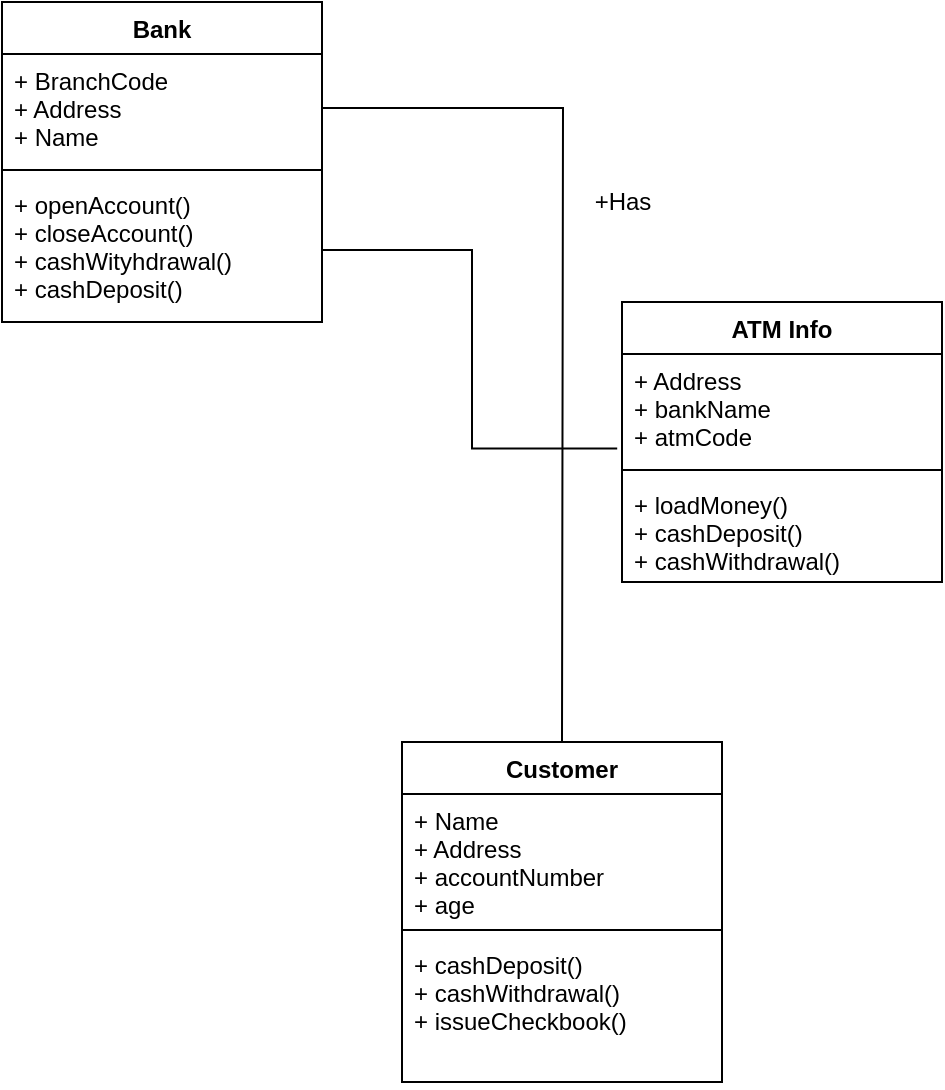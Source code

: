 <mxfile version="13.9.6" type="github">
  <diagram id="C5RBs43oDa-KdzZeNtuy" name="Page-1">
    <mxGraphModel dx="1280" dy="587" grid="1" gridSize="10" guides="1" tooltips="1" connect="1" arrows="1" fold="1" page="1" pageScale="1" pageWidth="827" pageHeight="1169" math="0" shadow="0">
      <root>
        <mxCell id="WIyWlLk6GJQsqaUBKTNV-0" />
        <mxCell id="WIyWlLk6GJQsqaUBKTNV-1" parent="WIyWlLk6GJQsqaUBKTNV-0" />
        <mxCell id="MtKpAlEyyddQfRHHf3SG-0" value="Bank" style="swimlane;fontStyle=1;align=center;verticalAlign=top;childLayout=stackLayout;horizontal=1;startSize=26;horizontalStack=0;resizeParent=1;resizeParentMax=0;resizeLast=0;collapsible=1;marginBottom=0;" vertex="1" parent="WIyWlLk6GJQsqaUBKTNV-1">
          <mxGeometry x="310" y="30" width="160" height="160" as="geometry" />
        </mxCell>
        <mxCell id="MtKpAlEyyddQfRHHf3SG-1" value="+ BranchCode&#xa;+ Address&#xa;+ Name&#xa;" style="text;strokeColor=none;fillColor=none;align=left;verticalAlign=top;spacingLeft=4;spacingRight=4;overflow=hidden;rotatable=0;points=[[0,0.5],[1,0.5]];portConstraint=eastwest;" vertex="1" parent="MtKpAlEyyddQfRHHf3SG-0">
          <mxGeometry y="26" width="160" height="54" as="geometry" />
        </mxCell>
        <mxCell id="MtKpAlEyyddQfRHHf3SG-2" value="" style="line;strokeWidth=1;fillColor=none;align=left;verticalAlign=middle;spacingTop=-1;spacingLeft=3;spacingRight=3;rotatable=0;labelPosition=right;points=[];portConstraint=eastwest;" vertex="1" parent="MtKpAlEyyddQfRHHf3SG-0">
          <mxGeometry y="80" width="160" height="8" as="geometry" />
        </mxCell>
        <mxCell id="MtKpAlEyyddQfRHHf3SG-3" value="+ openAccount()&#xa;+ closeAccount()&#xa;+ cashWityhdrawal()&#xa;+ cashDeposit()" style="text;strokeColor=none;fillColor=none;align=left;verticalAlign=top;spacingLeft=4;spacingRight=4;overflow=hidden;rotatable=0;points=[[0,0.5],[1,0.5]];portConstraint=eastwest;" vertex="1" parent="MtKpAlEyyddQfRHHf3SG-0">
          <mxGeometry y="88" width="160" height="72" as="geometry" />
        </mxCell>
        <mxCell id="MtKpAlEyyddQfRHHf3SG-4" value="+Has" style="text;html=1;align=center;verticalAlign=middle;resizable=0;points=[];autosize=1;" vertex="1" parent="WIyWlLk6GJQsqaUBKTNV-1">
          <mxGeometry x="600" y="120" width="40" height="20" as="geometry" />
        </mxCell>
        <mxCell id="MtKpAlEyyddQfRHHf3SG-6" style="edgeStyle=orthogonalEdgeStyle;rounded=0;orthogonalLoop=1;jettySize=auto;html=1;endArrow=none;endFill=0;" edge="1" parent="WIyWlLk6GJQsqaUBKTNV-1" source="MtKpAlEyyddQfRHHf3SG-1">
          <mxGeometry relative="1" as="geometry">
            <mxPoint x="590" y="400" as="targetPoint" />
          </mxGeometry>
        </mxCell>
        <mxCell id="MtKpAlEyyddQfRHHf3SG-7" value="Customer" style="swimlane;fontStyle=1;align=center;verticalAlign=top;childLayout=stackLayout;horizontal=1;startSize=26;horizontalStack=0;resizeParent=1;resizeParentMax=0;resizeLast=0;collapsible=1;marginBottom=0;" vertex="1" parent="WIyWlLk6GJQsqaUBKTNV-1">
          <mxGeometry x="510" y="400" width="160" height="170" as="geometry" />
        </mxCell>
        <mxCell id="MtKpAlEyyddQfRHHf3SG-8" value="+ Name&#xa;+ Address&#xa;+ accountNumber&#xa;+ age" style="text;strokeColor=none;fillColor=none;align=left;verticalAlign=top;spacingLeft=4;spacingRight=4;overflow=hidden;rotatable=0;points=[[0,0.5],[1,0.5]];portConstraint=eastwest;" vertex="1" parent="MtKpAlEyyddQfRHHf3SG-7">
          <mxGeometry y="26" width="160" height="64" as="geometry" />
        </mxCell>
        <mxCell id="MtKpAlEyyddQfRHHf3SG-9" value="" style="line;strokeWidth=1;fillColor=none;align=left;verticalAlign=middle;spacingTop=-1;spacingLeft=3;spacingRight=3;rotatable=0;labelPosition=right;points=[];portConstraint=eastwest;" vertex="1" parent="MtKpAlEyyddQfRHHf3SG-7">
          <mxGeometry y="90" width="160" height="8" as="geometry" />
        </mxCell>
        <mxCell id="MtKpAlEyyddQfRHHf3SG-10" value="+ cashDeposit()&#xa;+ cashWithdrawal()&#xa;+ issueCheckbook()&#xa;" style="text;strokeColor=none;fillColor=none;align=left;verticalAlign=top;spacingLeft=4;spacingRight=4;overflow=hidden;rotatable=0;points=[[0,0.5],[1,0.5]];portConstraint=eastwest;" vertex="1" parent="MtKpAlEyyddQfRHHf3SG-7">
          <mxGeometry y="98" width="160" height="72" as="geometry" />
        </mxCell>
        <mxCell id="MtKpAlEyyddQfRHHf3SG-11" value="ATM Info" style="swimlane;fontStyle=1;align=center;verticalAlign=top;childLayout=stackLayout;horizontal=1;startSize=26;horizontalStack=0;resizeParent=1;resizeParentMax=0;resizeLast=0;collapsible=1;marginBottom=0;" vertex="1" parent="WIyWlLk6GJQsqaUBKTNV-1">
          <mxGeometry x="620" y="180" width="160" height="140" as="geometry" />
        </mxCell>
        <mxCell id="MtKpAlEyyddQfRHHf3SG-12" value="+ Address&#xa;+ bankName&#xa;+ atmCode" style="text;strokeColor=none;fillColor=none;align=left;verticalAlign=top;spacingLeft=4;spacingRight=4;overflow=hidden;rotatable=0;points=[[0,0.5],[1,0.5]];portConstraint=eastwest;" vertex="1" parent="MtKpAlEyyddQfRHHf3SG-11">
          <mxGeometry y="26" width="160" height="54" as="geometry" />
        </mxCell>
        <mxCell id="MtKpAlEyyddQfRHHf3SG-13" value="" style="line;strokeWidth=1;fillColor=none;align=left;verticalAlign=middle;spacingTop=-1;spacingLeft=3;spacingRight=3;rotatable=0;labelPosition=right;points=[];portConstraint=eastwest;" vertex="1" parent="MtKpAlEyyddQfRHHf3SG-11">
          <mxGeometry y="80" width="160" height="8" as="geometry" />
        </mxCell>
        <mxCell id="MtKpAlEyyddQfRHHf3SG-14" value="+ loadMoney()&#xa;+ cashDeposit()&#xa;+ cashWithdrawal()" style="text;strokeColor=none;fillColor=none;align=left;verticalAlign=top;spacingLeft=4;spacingRight=4;overflow=hidden;rotatable=0;points=[[0,0.5],[1,0.5]];portConstraint=eastwest;" vertex="1" parent="MtKpAlEyyddQfRHHf3SG-11">
          <mxGeometry y="88" width="160" height="52" as="geometry" />
        </mxCell>
        <mxCell id="MtKpAlEyyddQfRHHf3SG-15" style="edgeStyle=orthogonalEdgeStyle;rounded=0;orthogonalLoop=1;jettySize=auto;html=1;entryX=-0.015;entryY=0.874;entryDx=0;entryDy=0;entryPerimeter=0;endArrow=none;endFill=0;" edge="1" parent="WIyWlLk6GJQsqaUBKTNV-1" source="MtKpAlEyyddQfRHHf3SG-3" target="MtKpAlEyyddQfRHHf3SG-12">
          <mxGeometry relative="1" as="geometry" />
        </mxCell>
      </root>
    </mxGraphModel>
  </diagram>
</mxfile>
